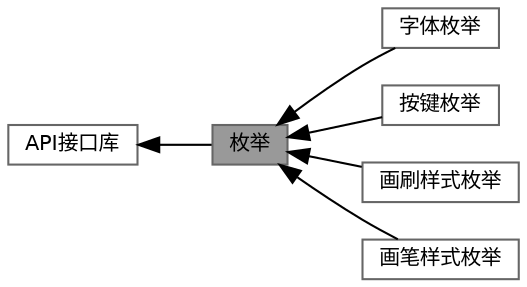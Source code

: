 digraph "枚举"
{
 // LATEX_PDF_SIZE
  bgcolor="transparent";
  edge [fontname=Helvetica,fontsize=10,labelfontname=Helvetica,labelfontsize=10];
  node [fontname=Helvetica,fontsize=10,shape=box,height=0.2,width=0.4];
  rankdir=LR;
  Node2 [id="Node000002",label="API接口库",height=0.2,width=0.4,color="grey40", fillcolor="white", style="filled",URL="$group___a_p_i_xE6_x8E_xA5_xE5_x8F_xA3_xE5_xBA_x93.html",tooltip="该模块是API接口库，包含了与底层交互的相关内容"];
  Node5 [id="Node000005",label="字体枚举",height=0.2,width=0.4,color="grey40", fillcolor="white", style="filled",URL="$group___xE5_xAD_x97_xE4_xBD_x93_xE6_x9E_x9A_xE4_xB8_xBE.html",tooltip=" "];
  Node4 [id="Node000004",label="按键枚举",height=0.2,width=0.4,color="grey40", fillcolor="white", style="filled",URL="$group___xE6_x8C_x89_xE9_x94_xAE_xE6_x9E_x9A_xE4_xB8_xBE.html",tooltip="这里列举出了绝大部分按键的枚举(美式键盘)"];
  Node1 [id="Node000001",label="枚举",height=0.2,width=0.4,color="gray40", fillcolor="grey60", style="filled", fontcolor="black",tooltip=" "];
  Node3 [id="Node000003",label="画刷样式枚举",height=0.2,width=0.4,color="grey40", fillcolor="white", style="filled",URL="$group___xE7_x94_xBB_xE5_x88_xB7_xE6_xA0_xB7_xE5_xBC_x8F_xE6_x9E_x9A_xE4_xB8_xBE.html",tooltip=" "];
  Node6 [id="Node000006",label="画笔样式枚举",height=0.2,width=0.4,color="grey40", fillcolor="white", style="filled",URL="$group___xE7_x94_xBB_xE7_xAC_x94_xE6_xA0_xB7_xE5_xBC_x8F_xE6_x9E_x9A_xE4_xB8_xBE.html",tooltip=" "];
  Node2->Node1 [shape=plaintext, dir="back", style="solid"];
  Node1->Node3 [shape=plaintext, dir="back", style="solid"];
  Node1->Node4 [shape=plaintext, dir="back", style="solid"];
  Node1->Node5 [shape=plaintext, dir="back", style="solid"];
  Node1->Node6 [shape=plaintext, dir="back", style="solid"];
}
